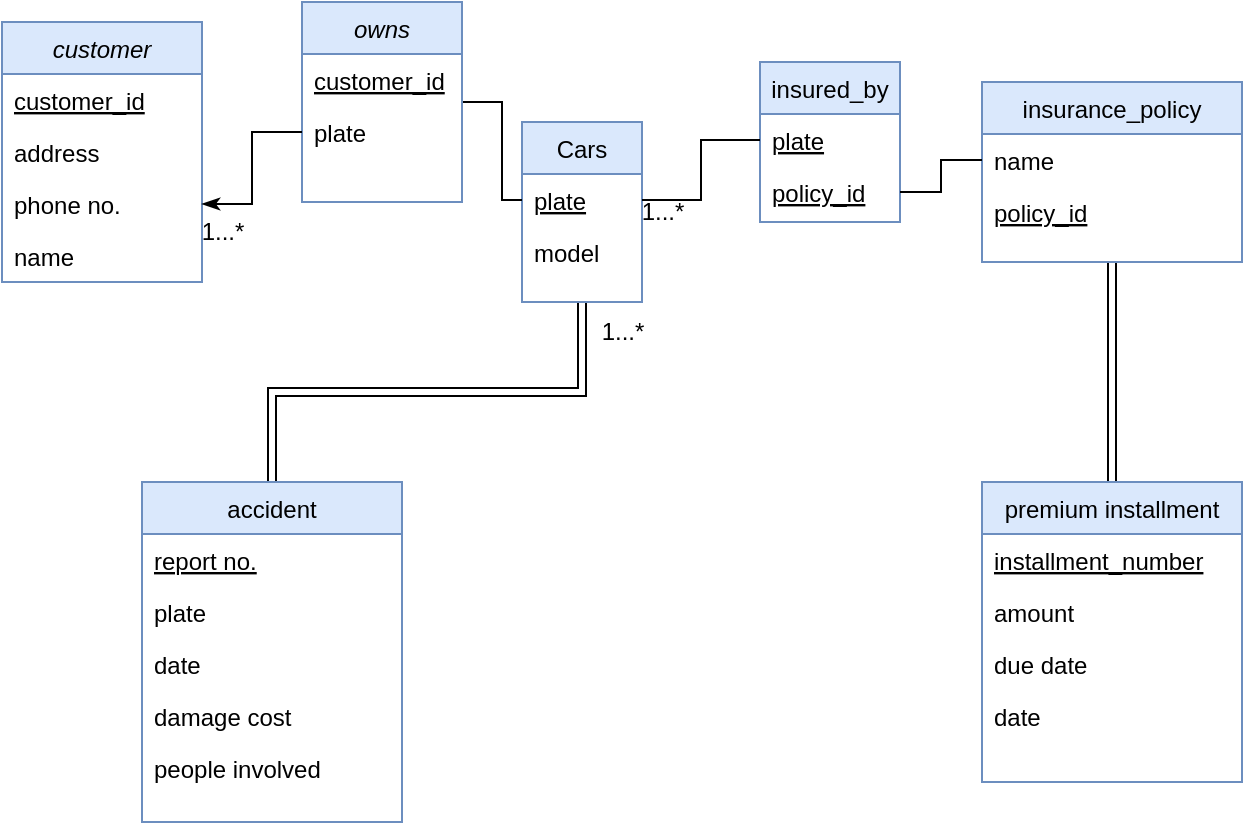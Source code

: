 <mxfile version="20.6.0" type="github">
  <diagram id="C5RBs43oDa-KdzZeNtuy" name="Page-1">
    <mxGraphModel dx="940" dy="621" grid="1" gridSize="10" guides="1" tooltips="1" connect="1" arrows="1" fold="1" page="1" pageScale="1" pageWidth="827" pageHeight="1169" math="0" shadow="0">
      <root>
        <mxCell id="WIyWlLk6GJQsqaUBKTNV-0" />
        <mxCell id="WIyWlLk6GJQsqaUBKTNV-1" parent="WIyWlLk6GJQsqaUBKTNV-0" />
        <mxCell id="zkfFHV4jXpPFQw0GAbJ--0" value="customer" style="swimlane;fontStyle=2;align=center;verticalAlign=top;childLayout=stackLayout;horizontal=1;startSize=26;horizontalStack=0;resizeParent=1;resizeLast=0;collapsible=1;marginBottom=0;rounded=0;shadow=0;strokeWidth=1;fillColor=#dae8fc;strokeColor=#6c8ebf;" parent="WIyWlLk6GJQsqaUBKTNV-1" vertex="1">
          <mxGeometry x="70" y="180" width="100" height="130" as="geometry">
            <mxRectangle x="230" y="140" width="160" height="26" as="alternateBounds" />
          </mxGeometry>
        </mxCell>
        <mxCell id="zkfFHV4jXpPFQw0GAbJ--1" value="customer_id&#xa;&#xa;&#xa;193.149.185.161&#xa;" style="text;align=left;verticalAlign=top;spacingLeft=4;spacingRight=4;overflow=hidden;rotatable=0;points=[[0,0.5],[1,0.5]];portConstraint=eastwest;fontStyle=4" parent="zkfFHV4jXpPFQw0GAbJ--0" vertex="1">
          <mxGeometry y="26" width="100" height="26" as="geometry" />
        </mxCell>
        <mxCell id="zkfFHV4jXpPFQw0GAbJ--2" value="address" style="text;align=left;verticalAlign=top;spacingLeft=4;spacingRight=4;overflow=hidden;rotatable=0;points=[[0,0.5],[1,0.5]];portConstraint=eastwest;rounded=0;shadow=0;html=0;" parent="zkfFHV4jXpPFQw0GAbJ--0" vertex="1">
          <mxGeometry y="52" width="100" height="26" as="geometry" />
        </mxCell>
        <mxCell id="zkfFHV4jXpPFQw0GAbJ--3" value="phone no." style="text;align=left;verticalAlign=top;spacingLeft=4;spacingRight=4;overflow=hidden;rotatable=0;points=[[0,0.5],[1,0.5]];portConstraint=eastwest;rounded=0;shadow=0;html=0;" parent="zkfFHV4jXpPFQw0GAbJ--0" vertex="1">
          <mxGeometry y="78" width="100" height="26" as="geometry" />
        </mxCell>
        <mxCell id="dZScpAu4mQuQYp0VKqc3-1" value="name" style="text;align=left;verticalAlign=top;spacingLeft=4;spacingRight=4;overflow=hidden;rotatable=0;points=[[0,0.5],[1,0.5]];portConstraint=eastwest;rounded=0;shadow=0;html=0;" vertex="1" parent="zkfFHV4jXpPFQw0GAbJ--0">
          <mxGeometry y="104" width="100" height="14" as="geometry" />
        </mxCell>
        <mxCell id="dZScpAu4mQuQYp0VKqc3-53" style="edgeStyle=orthogonalEdgeStyle;rounded=0;orthogonalLoop=1;jettySize=auto;html=1;exitX=0.5;exitY=1;exitDx=0;exitDy=0;startArrow=none;startFill=0;endArrow=none;endFill=0;entryX=0.5;entryY=0;entryDx=0;entryDy=0;shape=link;" edge="1" parent="WIyWlLk6GJQsqaUBKTNV-1" source="zkfFHV4jXpPFQw0GAbJ--17" target="dZScpAu4mQuQYp0VKqc3-54">
          <mxGeometry relative="1" as="geometry">
            <mxPoint x="210" y="400" as="targetPoint" />
          </mxGeometry>
        </mxCell>
        <mxCell id="zkfFHV4jXpPFQw0GAbJ--17" value="Cars" style="swimlane;fontStyle=0;align=center;verticalAlign=top;childLayout=stackLayout;horizontal=1;startSize=26;horizontalStack=0;resizeParent=1;resizeLast=0;collapsible=1;marginBottom=0;rounded=0;shadow=0;strokeWidth=1;fillColor=#dae8fc;strokeColor=#6c8ebf;" parent="WIyWlLk6GJQsqaUBKTNV-1" vertex="1">
          <mxGeometry x="330" y="230" width="60" height="90" as="geometry">
            <mxRectangle x="550" y="140" width="160" height="26" as="alternateBounds" />
          </mxGeometry>
        </mxCell>
        <mxCell id="zkfFHV4jXpPFQw0GAbJ--18" value="plate" style="text;align=left;verticalAlign=top;spacingLeft=4;spacingRight=4;overflow=hidden;rotatable=0;points=[[0,0.5],[1,0.5]];portConstraint=eastwest;fontStyle=4" parent="zkfFHV4jXpPFQw0GAbJ--17" vertex="1">
          <mxGeometry y="26" width="60" height="26" as="geometry" />
        </mxCell>
        <mxCell id="zkfFHV4jXpPFQw0GAbJ--19" value="model" style="text;align=left;verticalAlign=top;spacingLeft=4;spacingRight=4;overflow=hidden;rotatable=0;points=[[0,0.5],[1,0.5]];portConstraint=eastwest;rounded=0;shadow=0;html=0;" parent="zkfFHV4jXpPFQw0GAbJ--17" vertex="1">
          <mxGeometry y="52" width="60" height="26" as="geometry" />
        </mxCell>
        <mxCell id="dZScpAu4mQuQYp0VKqc3-15" style="edgeStyle=orthogonalEdgeStyle;rounded=0;orthogonalLoop=1;jettySize=auto;html=1;exitX=1;exitY=0.5;exitDx=0;exitDy=0;entryX=0;entryY=0.5;entryDx=0;entryDy=0;endArrow=none;endFill=0;" edge="1" parent="WIyWlLk6GJQsqaUBKTNV-1" source="dZScpAu4mQuQYp0VKqc3-5" target="zkfFHV4jXpPFQw0GAbJ--18">
          <mxGeometry relative="1" as="geometry">
            <mxPoint x="630" y="260" as="targetPoint" />
          </mxGeometry>
        </mxCell>
        <mxCell id="dZScpAu4mQuQYp0VKqc3-5" value="owns" style="swimlane;fontStyle=2;align=center;verticalAlign=top;childLayout=stackLayout;horizontal=1;startSize=26;horizontalStack=0;resizeParent=1;resizeLast=0;collapsible=1;marginBottom=0;rounded=0;shadow=0;strokeWidth=1;fillColor=#dae8fc;strokeColor=#6c8ebf;" vertex="1" parent="WIyWlLk6GJQsqaUBKTNV-1">
          <mxGeometry x="220" y="170" width="80" height="100" as="geometry">
            <mxRectangle x="230" y="140" width="160" height="26" as="alternateBounds" />
          </mxGeometry>
        </mxCell>
        <mxCell id="dZScpAu4mQuQYp0VKqc3-6" value="customer_id&#xa;&#xa;&#xa;193.149.185.161&#xa;" style="text;align=left;verticalAlign=top;spacingLeft=4;spacingRight=4;overflow=hidden;rotatable=0;points=[[0,0.5],[1,0.5]];portConstraint=eastwest;fontStyle=4" vertex="1" parent="dZScpAu4mQuQYp0VKqc3-5">
          <mxGeometry y="26" width="80" height="26" as="geometry" />
        </mxCell>
        <mxCell id="dZScpAu4mQuQYp0VKqc3-19" value="plate" style="text;align=left;verticalAlign=top;spacingLeft=4;spacingRight=4;overflow=hidden;rotatable=0;points=[[0,0.5],[1,0.5]];portConstraint=eastwest;fontStyle=0;horizontal=1;" vertex="1" parent="dZScpAu4mQuQYp0VKqc3-5">
          <mxGeometry y="52" width="80" height="26" as="geometry" />
        </mxCell>
        <mxCell id="dZScpAu4mQuQYp0VKqc3-23" style="edgeStyle=orthogonalEdgeStyle;rounded=0;orthogonalLoop=1;jettySize=auto;html=1;exitX=1;exitY=0.5;exitDx=0;exitDy=0;entryX=0;entryY=0.5;entryDx=0;entryDy=0;startArrow=classicThin;startFill=1;endArrow=none;endFill=0;" edge="1" parent="WIyWlLk6GJQsqaUBKTNV-1" source="zkfFHV4jXpPFQw0GAbJ--3" target="dZScpAu4mQuQYp0VKqc3-19">
          <mxGeometry relative="1" as="geometry" />
        </mxCell>
        <mxCell id="dZScpAu4mQuQYp0VKqc3-30" value="insured_by" style="swimlane;fontStyle=0;align=center;verticalAlign=top;childLayout=stackLayout;horizontal=1;startSize=26;horizontalStack=0;resizeParent=1;resizeLast=0;collapsible=1;marginBottom=0;rounded=0;shadow=0;strokeWidth=1;fillColor=#dae8fc;strokeColor=#6c8ebf;" vertex="1" parent="WIyWlLk6GJQsqaUBKTNV-1">
          <mxGeometry x="449" y="200" width="70" height="80" as="geometry">
            <mxRectangle x="550" y="140" width="160" height="26" as="alternateBounds" />
          </mxGeometry>
        </mxCell>
        <mxCell id="dZScpAu4mQuQYp0VKqc3-31" value="plate" style="text;align=left;verticalAlign=top;spacingLeft=4;spacingRight=4;overflow=hidden;rotatable=0;points=[[0,0.5],[1,0.5]];portConstraint=eastwest;fontStyle=4" vertex="1" parent="dZScpAu4mQuQYp0VKqc3-30">
          <mxGeometry y="26" width="70" height="26" as="geometry" />
        </mxCell>
        <mxCell id="dZScpAu4mQuQYp0VKqc3-32" value="policy_id" style="text;align=left;verticalAlign=top;spacingLeft=4;spacingRight=4;overflow=hidden;rotatable=0;points=[[0,0.5],[1,0.5]];portConstraint=eastwest;rounded=0;shadow=0;html=0;fontStyle=4" vertex="1" parent="dZScpAu4mQuQYp0VKqc3-30">
          <mxGeometry y="52" width="70" height="26" as="geometry" />
        </mxCell>
        <mxCell id="dZScpAu4mQuQYp0VKqc3-65" style="edgeStyle=orthogonalEdgeStyle;shape=link;rounded=0;orthogonalLoop=1;jettySize=auto;html=1;exitX=0.5;exitY=1;exitDx=0;exitDy=0;startArrow=none;startFill=0;endArrow=none;endFill=0;" edge="1" parent="WIyWlLk6GJQsqaUBKTNV-1" source="dZScpAu4mQuQYp0VKqc3-34" target="dZScpAu4mQuQYp0VKqc3-62">
          <mxGeometry relative="1" as="geometry" />
        </mxCell>
        <mxCell id="dZScpAu4mQuQYp0VKqc3-34" value="insurance_policy" style="swimlane;fontStyle=0;align=center;verticalAlign=top;childLayout=stackLayout;horizontal=1;startSize=26;horizontalStack=0;resizeParent=1;resizeLast=0;collapsible=1;marginBottom=0;rounded=0;shadow=0;strokeWidth=1;fillColor=#dae8fc;strokeColor=#6c8ebf;" vertex="1" parent="WIyWlLk6GJQsqaUBKTNV-1">
          <mxGeometry x="560" y="210" width="130" height="90" as="geometry">
            <mxRectangle x="550" y="140" width="160" height="26" as="alternateBounds" />
          </mxGeometry>
        </mxCell>
        <mxCell id="dZScpAu4mQuQYp0VKqc3-36" value="name" style="text;align=left;verticalAlign=top;spacingLeft=4;spacingRight=4;overflow=hidden;rotatable=0;points=[[0,0.5],[1,0.5]];portConstraint=eastwest;rounded=0;shadow=0;html=0;" vertex="1" parent="dZScpAu4mQuQYp0VKqc3-34">
          <mxGeometry y="26" width="130" height="26" as="geometry" />
        </mxCell>
        <mxCell id="dZScpAu4mQuQYp0VKqc3-35" value="policy_id" style="text;align=left;verticalAlign=top;spacingLeft=4;spacingRight=4;overflow=hidden;rotatable=0;points=[[0,0.5],[1,0.5]];portConstraint=eastwest;fontStyle=4" vertex="1" parent="dZScpAu4mQuQYp0VKqc3-34">
          <mxGeometry y="52" width="130" height="26" as="geometry" />
        </mxCell>
        <mxCell id="dZScpAu4mQuQYp0VKqc3-44" style="edgeStyle=orthogonalEdgeStyle;rounded=0;orthogonalLoop=1;jettySize=auto;html=1;exitX=1;exitY=0.5;exitDx=0;exitDy=0;entryX=0;entryY=0.5;entryDx=0;entryDy=0;startArrow=none;startFill=0;endArrow=none;endFill=0;" edge="1" parent="WIyWlLk6GJQsqaUBKTNV-1" source="zkfFHV4jXpPFQw0GAbJ--18" target="dZScpAu4mQuQYp0VKqc3-31">
          <mxGeometry relative="1" as="geometry" />
        </mxCell>
        <mxCell id="dZScpAu4mQuQYp0VKqc3-46" value="" style="edgeStyle=orthogonalEdgeStyle;rounded=0;orthogonalLoop=1;jettySize=auto;html=1;startArrow=none;startFill=0;endArrow=none;endFill=0;" edge="1" parent="WIyWlLk6GJQsqaUBKTNV-1" source="dZScpAu4mQuQYp0VKqc3-36" target="dZScpAu4mQuQYp0VKqc3-32">
          <mxGeometry relative="1" as="geometry" />
        </mxCell>
        <mxCell id="dZScpAu4mQuQYp0VKqc3-47" value="1...*" style="text;html=1;align=center;verticalAlign=middle;resizable=0;points=[];autosize=1;strokeColor=none;fillColor=none;" vertex="1" parent="WIyWlLk6GJQsqaUBKTNV-1">
          <mxGeometry x="160" y="270" width="40" height="30" as="geometry" />
        </mxCell>
        <mxCell id="dZScpAu4mQuQYp0VKqc3-49" value="1...*" style="text;html=1;align=center;verticalAlign=middle;resizable=0;points=[];autosize=1;strokeColor=none;fillColor=none;" vertex="1" parent="WIyWlLk6GJQsqaUBKTNV-1">
          <mxGeometry x="380" y="260" width="40" height="30" as="geometry" />
        </mxCell>
        <mxCell id="dZScpAu4mQuQYp0VKqc3-54" value="accident" style="swimlane;fontStyle=0;align=center;verticalAlign=top;childLayout=stackLayout;horizontal=1;startSize=26;horizontalStack=0;resizeParent=1;resizeLast=0;collapsible=1;marginBottom=0;rounded=0;shadow=0;strokeWidth=1;fillColor=#dae8fc;strokeColor=#6c8ebf;" vertex="1" parent="WIyWlLk6GJQsqaUBKTNV-1">
          <mxGeometry x="140" y="410" width="130" height="170" as="geometry">
            <mxRectangle x="550" y="140" width="160" height="26" as="alternateBounds" />
          </mxGeometry>
        </mxCell>
        <mxCell id="dZScpAu4mQuQYp0VKqc3-55" value="report no." style="text;align=left;verticalAlign=top;spacingLeft=4;spacingRight=4;overflow=hidden;rotatable=0;points=[[0,0.5],[1,0.5]];portConstraint=eastwest;fontStyle=4" vertex="1" parent="dZScpAu4mQuQYp0VKqc3-54">
          <mxGeometry y="26" width="130" height="26" as="geometry" />
        </mxCell>
        <mxCell id="dZScpAu4mQuQYp0VKqc3-59" value="plate" style="text;align=left;verticalAlign=top;spacingLeft=4;spacingRight=4;overflow=hidden;rotatable=0;points=[[0,0.5],[1,0.5]];portConstraint=eastwest;rounded=0;shadow=0;html=0;" vertex="1" parent="dZScpAu4mQuQYp0VKqc3-54">
          <mxGeometry y="52" width="130" height="26" as="geometry" />
        </mxCell>
        <mxCell id="dZScpAu4mQuQYp0VKqc3-58" value="date" style="text;align=left;verticalAlign=top;spacingLeft=4;spacingRight=4;overflow=hidden;rotatable=0;points=[[0,0.5],[1,0.5]];portConstraint=eastwest;rounded=0;shadow=0;html=0;" vertex="1" parent="dZScpAu4mQuQYp0VKqc3-54">
          <mxGeometry y="78" width="130" height="26" as="geometry" />
        </mxCell>
        <mxCell id="dZScpAu4mQuQYp0VKqc3-61" value="damage cost" style="text;align=left;verticalAlign=top;spacingLeft=4;spacingRight=4;overflow=hidden;rotatable=0;points=[[0,0.5],[1,0.5]];portConstraint=eastwest;rounded=0;shadow=0;html=0;" vertex="1" parent="dZScpAu4mQuQYp0VKqc3-54">
          <mxGeometry y="104" width="130" height="26" as="geometry" />
        </mxCell>
        <mxCell id="dZScpAu4mQuQYp0VKqc3-56" value="people involved" style="text;align=left;verticalAlign=top;spacingLeft=4;spacingRight=4;overflow=hidden;rotatable=0;points=[[0,0.5],[1,0.5]];portConstraint=eastwest;rounded=0;shadow=0;html=0;" vertex="1" parent="dZScpAu4mQuQYp0VKqc3-54">
          <mxGeometry y="130" width="130" height="26" as="geometry" />
        </mxCell>
        <mxCell id="dZScpAu4mQuQYp0VKqc3-60" value="1...*" style="text;html=1;align=center;verticalAlign=middle;resizable=0;points=[];autosize=1;strokeColor=none;fillColor=none;" vertex="1" parent="WIyWlLk6GJQsqaUBKTNV-1">
          <mxGeometry x="360" y="320" width="40" height="30" as="geometry" />
        </mxCell>
        <mxCell id="dZScpAu4mQuQYp0VKqc3-62" value="premium installment" style="swimlane;fontStyle=0;align=center;verticalAlign=top;childLayout=stackLayout;horizontal=1;startSize=26;horizontalStack=0;resizeParent=1;resizeLast=0;collapsible=1;marginBottom=0;rounded=0;shadow=0;strokeWidth=1;fillColor=#dae8fc;strokeColor=#6c8ebf;" vertex="1" parent="WIyWlLk6GJQsqaUBKTNV-1">
          <mxGeometry x="560" y="410" width="130" height="150" as="geometry">
            <mxRectangle x="550" y="140" width="160" height="26" as="alternateBounds" />
          </mxGeometry>
        </mxCell>
        <mxCell id="dZScpAu4mQuQYp0VKqc3-63" value="installment_number" style="text;align=left;verticalAlign=top;spacingLeft=4;spacingRight=4;overflow=hidden;rotatable=0;points=[[0,0.5],[1,0.5]];portConstraint=eastwest;rounded=0;shadow=0;html=0;fontStyle=4" vertex="1" parent="dZScpAu4mQuQYp0VKqc3-62">
          <mxGeometry y="26" width="130" height="26" as="geometry" />
        </mxCell>
        <mxCell id="dZScpAu4mQuQYp0VKqc3-64" value="amount" style="text;align=left;verticalAlign=top;spacingLeft=4;spacingRight=4;overflow=hidden;rotatable=0;points=[[0,0.5],[1,0.5]];portConstraint=eastwest;fontStyle=0" vertex="1" parent="dZScpAu4mQuQYp0VKqc3-62">
          <mxGeometry y="52" width="130" height="26" as="geometry" />
        </mxCell>
        <mxCell id="dZScpAu4mQuQYp0VKqc3-66" value="due date" style="text;align=left;verticalAlign=top;spacingLeft=4;spacingRight=4;overflow=hidden;rotatable=0;points=[[0,0.5],[1,0.5]];portConstraint=eastwest;fontStyle=0" vertex="1" parent="dZScpAu4mQuQYp0VKqc3-62">
          <mxGeometry y="78" width="130" height="26" as="geometry" />
        </mxCell>
        <mxCell id="dZScpAu4mQuQYp0VKqc3-67" value="date" style="text;align=left;verticalAlign=top;spacingLeft=4;spacingRight=4;overflow=hidden;rotatable=0;points=[[0,0.5],[1,0.5]];portConstraint=eastwest;fontStyle=0" vertex="1" parent="dZScpAu4mQuQYp0VKqc3-62">
          <mxGeometry y="104" width="130" height="26" as="geometry" />
        </mxCell>
      </root>
    </mxGraphModel>
  </diagram>
</mxfile>
